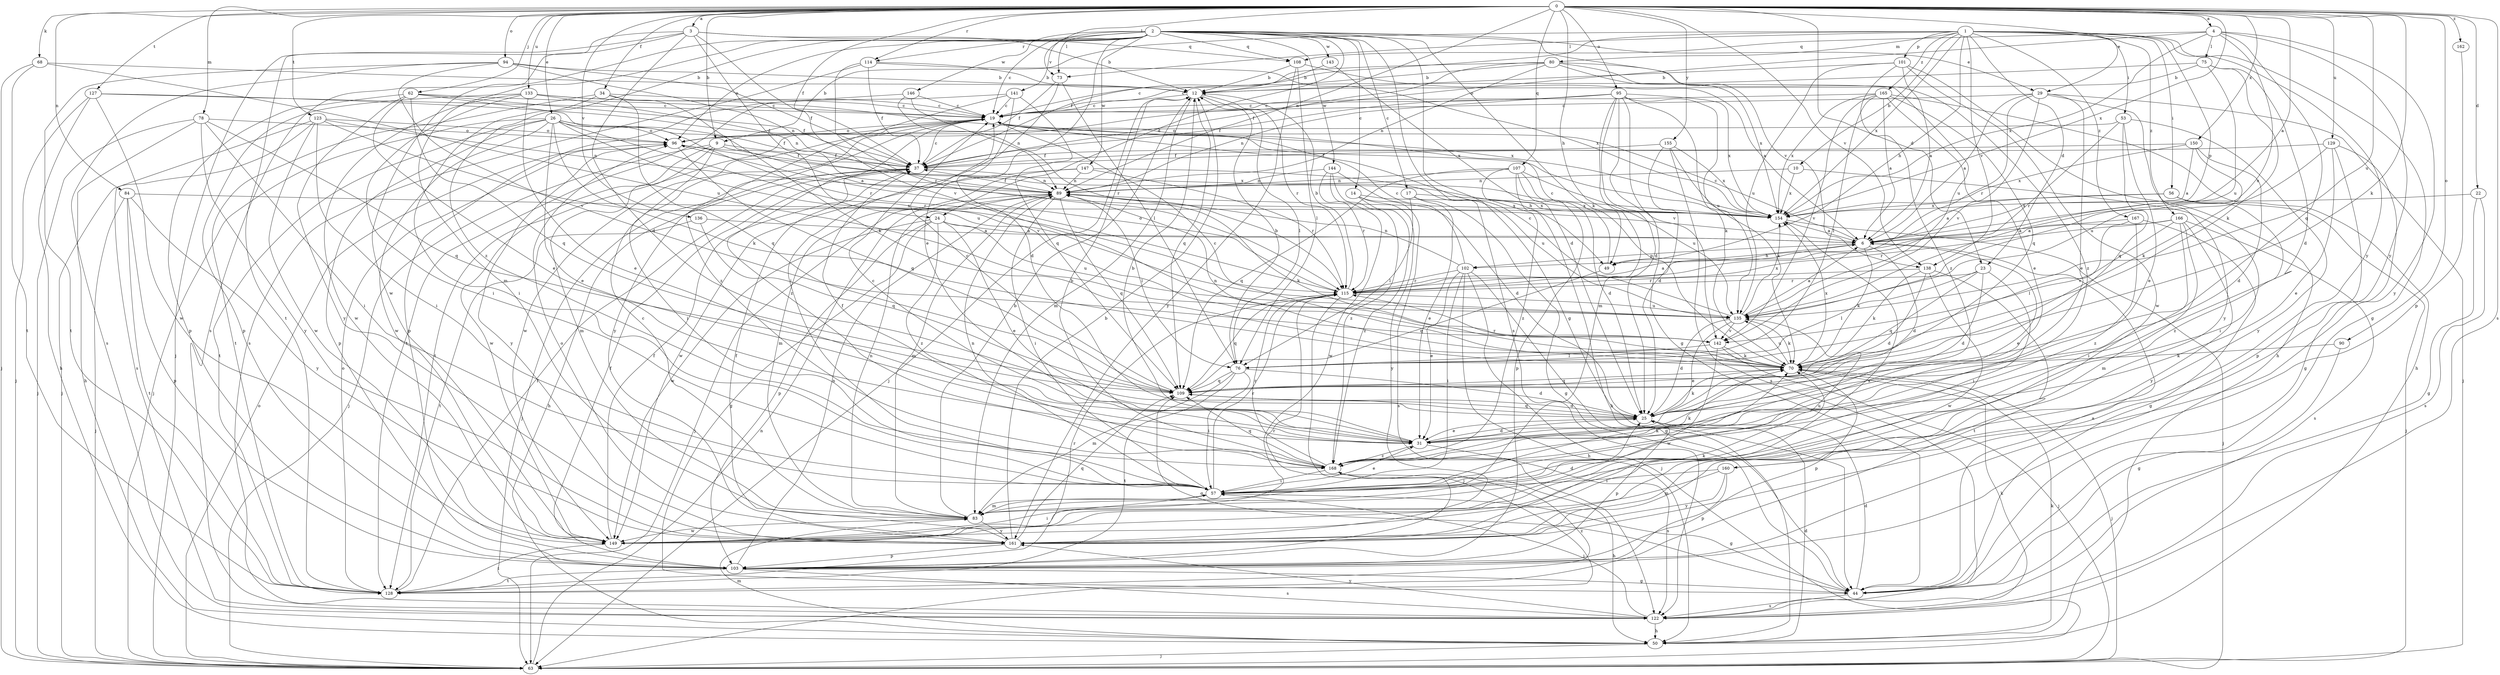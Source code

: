 strict digraph  {
0;
1;
2;
3;
4;
6;
9;
10;
12;
14;
17;
19;
22;
23;
24;
25;
26;
29;
31;
34;
37;
44;
49;
50;
53;
56;
57;
62;
63;
68;
70;
73;
75;
76;
78;
80;
83;
84;
89;
90;
94;
95;
96;
101;
102;
103;
107;
108;
109;
114;
115;
122;
123;
127;
128;
129;
133;
135;
136;
138;
141;
142;
143;
144;
146;
147;
149;
150;
154;
155;
160;
161;
162;
165;
166;
167;
168;
0 -> 3  [label=a];
0 -> 4  [label=a];
0 -> 6  [label=a];
0 -> 9  [label=b];
0 -> 22  [label=d];
0 -> 23  [label=d];
0 -> 26  [label=e];
0 -> 29  [label=e];
0 -> 34  [label=f];
0 -> 37  [label=f];
0 -> 49  [label=h];
0 -> 62  [label=j];
0 -> 68  [label=k];
0 -> 70  [label=k];
0 -> 73  [label=l];
0 -> 78  [label=m];
0 -> 84  [label=n];
0 -> 89  [label=n];
0 -> 90  [label=o];
0 -> 94  [label=o];
0 -> 95  [label=o];
0 -> 107  [label=q];
0 -> 114  [label=r];
0 -> 122  [label=s];
0 -> 123  [label=t];
0 -> 127  [label=t];
0 -> 129  [label=u];
0 -> 133  [label=u];
0 -> 135  [label=u];
0 -> 136  [label=v];
0 -> 138  [label=v];
0 -> 150  [label=x];
0 -> 154  [label=x];
0 -> 155  [label=y];
0 -> 162  [label=z];
1 -> 9  [label=b];
1 -> 10  [label=b];
1 -> 23  [label=d];
1 -> 37  [label=f];
1 -> 44  [label=g];
1 -> 49  [label=h];
1 -> 53  [label=i];
1 -> 56  [label=i];
1 -> 73  [label=l];
1 -> 80  [label=m];
1 -> 101  [label=p];
1 -> 102  [label=p];
1 -> 138  [label=v];
1 -> 154  [label=x];
1 -> 160  [label=y];
1 -> 165  [label=z];
1 -> 166  [label=z];
1 -> 167  [label=z];
2 -> 14  [label=c];
2 -> 17  [label=c];
2 -> 19  [label=c];
2 -> 24  [label=d];
2 -> 29  [label=e];
2 -> 31  [label=e];
2 -> 44  [label=g];
2 -> 70  [label=k];
2 -> 73  [label=l];
2 -> 83  [label=m];
2 -> 96  [label=o];
2 -> 108  [label=q];
2 -> 114  [label=r];
2 -> 122  [label=s];
2 -> 138  [label=v];
2 -> 141  [label=v];
2 -> 143  [label=w];
2 -> 144  [label=w];
2 -> 146  [label=w];
2 -> 147  [label=w];
2 -> 149  [label=w];
2 -> 168  [label=z];
3 -> 12  [label=b];
3 -> 24  [label=d];
3 -> 25  [label=d];
3 -> 63  [label=j];
3 -> 108  [label=q];
3 -> 122  [label=s];
3 -> 128  [label=t];
3 -> 142  [label=v];
4 -> 75  [label=l];
4 -> 96  [label=o];
4 -> 108  [label=q];
4 -> 109  [label=q];
4 -> 135  [label=u];
4 -> 154  [label=x];
4 -> 160  [label=y];
4 -> 161  [label=y];
6 -> 19  [label=c];
6 -> 25  [label=d];
6 -> 31  [label=e];
6 -> 49  [label=h];
6 -> 70  [label=k];
6 -> 102  [label=p];
9 -> 37  [label=f];
9 -> 49  [label=h];
9 -> 57  [label=i];
9 -> 63  [label=j];
9 -> 83  [label=m];
9 -> 149  [label=w];
10 -> 57  [label=i];
10 -> 89  [label=n];
10 -> 154  [label=x];
12 -> 19  [label=c];
12 -> 63  [label=j];
12 -> 76  [label=l];
12 -> 83  [label=m];
12 -> 109  [label=q];
12 -> 115  [label=r];
14 -> 122  [label=s];
14 -> 154  [label=x];
14 -> 161  [label=y];
14 -> 168  [label=z];
17 -> 31  [label=e];
17 -> 44  [label=g];
17 -> 76  [label=l];
17 -> 154  [label=x];
19 -> 96  [label=o];
19 -> 128  [label=t];
19 -> 149  [label=w];
19 -> 161  [label=y];
19 -> 168  [label=z];
22 -> 44  [label=g];
22 -> 122  [label=s];
22 -> 154  [label=x];
23 -> 25  [label=d];
23 -> 57  [label=i];
23 -> 76  [label=l];
23 -> 109  [label=q];
23 -> 115  [label=r];
24 -> 6  [label=a];
24 -> 31  [label=e];
24 -> 44  [label=g];
24 -> 103  [label=p];
24 -> 135  [label=u];
24 -> 149  [label=w];
24 -> 168  [label=z];
25 -> 31  [label=e];
25 -> 70  [label=k];
25 -> 103  [label=p];
25 -> 109  [label=q];
26 -> 6  [label=a];
26 -> 31  [label=e];
26 -> 37  [label=f];
26 -> 63  [label=j];
26 -> 70  [label=k];
26 -> 96  [label=o];
26 -> 103  [label=p];
26 -> 115  [label=r];
26 -> 128  [label=t];
26 -> 142  [label=v];
26 -> 149  [label=w];
29 -> 6  [label=a];
29 -> 19  [label=c];
29 -> 31  [label=e];
29 -> 63  [label=j];
29 -> 115  [label=r];
29 -> 142  [label=v];
29 -> 161  [label=y];
31 -> 12  [label=b];
31 -> 19  [label=c];
31 -> 25  [label=d];
31 -> 37  [label=f];
31 -> 122  [label=s];
31 -> 168  [label=z];
34 -> 19  [label=c];
34 -> 57  [label=i];
34 -> 70  [label=k];
34 -> 109  [label=q];
34 -> 128  [label=t];
37 -> 19  [label=c];
37 -> 50  [label=h];
37 -> 63  [label=j];
37 -> 89  [label=n];
44 -> 6  [label=a];
44 -> 25  [label=d];
44 -> 109  [label=q];
44 -> 122  [label=s];
49 -> 19  [label=c];
49 -> 109  [label=q];
50 -> 25  [label=d];
50 -> 63  [label=j];
50 -> 70  [label=k];
50 -> 83  [label=m];
53 -> 31  [label=e];
53 -> 96  [label=o];
53 -> 109  [label=q];
53 -> 115  [label=r];
53 -> 161  [label=y];
56 -> 6  [label=a];
56 -> 63  [label=j];
56 -> 154  [label=x];
56 -> 168  [label=z];
57 -> 31  [label=e];
57 -> 44  [label=g];
57 -> 70  [label=k];
57 -> 83  [label=m];
57 -> 89  [label=n];
57 -> 115  [label=r];
57 -> 135  [label=u];
62 -> 19  [label=c];
62 -> 31  [label=e];
62 -> 37  [label=f];
62 -> 103  [label=p];
62 -> 109  [label=q];
62 -> 115  [label=r];
62 -> 161  [label=y];
63 -> 89  [label=n];
63 -> 96  [label=o];
68 -> 12  [label=b];
68 -> 63  [label=j];
68 -> 128  [label=t];
68 -> 135  [label=u];
70 -> 19  [label=c];
70 -> 63  [label=j];
70 -> 89  [label=n];
70 -> 103  [label=p];
70 -> 109  [label=q];
70 -> 115  [label=r];
70 -> 135  [label=u];
70 -> 154  [label=x];
73 -> 37  [label=f];
73 -> 57  [label=i];
73 -> 76  [label=l];
75 -> 12  [label=b];
75 -> 19  [label=c];
75 -> 25  [label=d];
75 -> 70  [label=k];
75 -> 135  [label=u];
76 -> 12  [label=b];
76 -> 25  [label=d];
76 -> 57  [label=i];
76 -> 83  [label=m];
76 -> 109  [label=q];
76 -> 128  [label=t];
78 -> 50  [label=h];
78 -> 57  [label=i];
78 -> 63  [label=j];
78 -> 96  [label=o];
78 -> 109  [label=q];
78 -> 161  [label=y];
80 -> 12  [label=b];
80 -> 19  [label=c];
80 -> 37  [label=f];
80 -> 89  [label=n];
80 -> 135  [label=u];
80 -> 154  [label=x];
80 -> 168  [label=z];
83 -> 12  [label=b];
83 -> 19  [label=c];
83 -> 25  [label=d];
83 -> 89  [label=n];
83 -> 149  [label=w];
83 -> 161  [label=y];
84 -> 63  [label=j];
84 -> 103  [label=p];
84 -> 128  [label=t];
84 -> 154  [label=x];
84 -> 161  [label=y];
89 -> 37  [label=f];
89 -> 57  [label=i];
89 -> 63  [label=j];
89 -> 70  [label=k];
89 -> 76  [label=l];
89 -> 83  [label=m];
89 -> 109  [label=q];
89 -> 154  [label=x];
90 -> 44  [label=g];
90 -> 70  [label=k];
94 -> 12  [label=b];
94 -> 37  [label=f];
94 -> 89  [label=n];
94 -> 122  [label=s];
94 -> 128  [label=t];
94 -> 142  [label=v];
95 -> 19  [label=c];
95 -> 25  [label=d];
95 -> 37  [label=f];
95 -> 44  [label=g];
95 -> 70  [label=k];
95 -> 83  [label=m];
95 -> 89  [label=n];
95 -> 135  [label=u];
95 -> 142  [label=v];
95 -> 154  [label=x];
96 -> 37  [label=f];
96 -> 109  [label=q];
96 -> 154  [label=x];
96 -> 161  [label=y];
101 -> 6  [label=a];
101 -> 12  [label=b];
101 -> 50  [label=h];
101 -> 135  [label=u];
101 -> 149  [label=w];
101 -> 168  [label=z];
102 -> 19  [label=c];
102 -> 31  [label=e];
102 -> 44  [label=g];
102 -> 50  [label=h];
102 -> 57  [label=i];
102 -> 63  [label=j];
102 -> 89  [label=n];
102 -> 115  [label=r];
103 -> 37  [label=f];
103 -> 44  [label=g];
103 -> 89  [label=n];
103 -> 115  [label=r];
103 -> 122  [label=s];
103 -> 128  [label=t];
107 -> 25  [label=d];
107 -> 50  [label=h];
107 -> 89  [label=n];
107 -> 103  [label=p];
107 -> 109  [label=q];
107 -> 135  [label=u];
107 -> 168  [label=z];
108 -> 6  [label=a];
108 -> 12  [label=b];
108 -> 76  [label=l];
108 -> 161  [label=y];
109 -> 19  [label=c];
109 -> 25  [label=d];
114 -> 12  [label=b];
114 -> 37  [label=f];
114 -> 115  [label=r];
114 -> 122  [label=s];
114 -> 154  [label=x];
115 -> 6  [label=a];
115 -> 12  [label=b];
115 -> 63  [label=j];
115 -> 96  [label=o];
115 -> 109  [label=q];
115 -> 135  [label=u];
122 -> 50  [label=h];
122 -> 57  [label=i];
122 -> 70  [label=k];
122 -> 161  [label=y];
123 -> 57  [label=i];
123 -> 63  [label=j];
123 -> 89  [label=n];
123 -> 96  [label=o];
123 -> 122  [label=s];
123 -> 135  [label=u];
123 -> 149  [label=w];
127 -> 19  [label=c];
127 -> 50  [label=h];
127 -> 63  [label=j];
127 -> 149  [label=w];
127 -> 154  [label=x];
128 -> 37  [label=f];
128 -> 96  [label=o];
128 -> 115  [label=r];
128 -> 168  [label=z];
129 -> 31  [label=e];
129 -> 37  [label=f];
129 -> 44  [label=g];
129 -> 103  [label=p];
129 -> 135  [label=u];
133 -> 19  [label=c];
133 -> 31  [label=e];
133 -> 57  [label=i];
133 -> 89  [label=n];
133 -> 103  [label=p];
133 -> 149  [label=w];
133 -> 154  [label=x];
135 -> 6  [label=a];
135 -> 19  [label=c];
135 -> 25  [label=d];
135 -> 31  [label=e];
135 -> 70  [label=k];
135 -> 142  [label=v];
135 -> 154  [label=x];
136 -> 6  [label=a];
136 -> 109  [label=q];
136 -> 128  [label=t];
138 -> 25  [label=d];
138 -> 70  [label=k];
138 -> 115  [label=r];
138 -> 128  [label=t];
138 -> 149  [label=w];
141 -> 19  [label=c];
141 -> 25  [label=d];
141 -> 109  [label=q];
141 -> 128  [label=t];
141 -> 168  [label=z];
142 -> 63  [label=j];
142 -> 70  [label=k];
142 -> 76  [label=l];
142 -> 149  [label=w];
143 -> 12  [label=b];
143 -> 25  [label=d];
144 -> 25  [label=d];
144 -> 89  [label=n];
144 -> 115  [label=r];
144 -> 149  [label=w];
144 -> 168  [label=z];
146 -> 19  [label=c];
146 -> 89  [label=n];
146 -> 103  [label=p];
146 -> 115  [label=r];
147 -> 83  [label=m];
147 -> 89  [label=n];
147 -> 115  [label=r];
147 -> 135  [label=u];
147 -> 149  [label=w];
149 -> 37  [label=f];
149 -> 57  [label=i];
149 -> 128  [label=t];
149 -> 154  [label=x];
150 -> 6  [label=a];
150 -> 25  [label=d];
150 -> 37  [label=f];
150 -> 70  [label=k];
150 -> 154  [label=x];
154 -> 6  [label=a];
154 -> 63  [label=j];
155 -> 25  [label=d];
155 -> 37  [label=f];
155 -> 70  [label=k];
155 -> 122  [label=s];
155 -> 154  [label=x];
160 -> 57  [label=i];
160 -> 83  [label=m];
160 -> 103  [label=p];
160 -> 161  [label=y];
161 -> 12  [label=b];
161 -> 37  [label=f];
161 -> 70  [label=k];
161 -> 96  [label=o];
161 -> 103  [label=p];
161 -> 109  [label=q];
162 -> 103  [label=p];
165 -> 6  [label=a];
165 -> 19  [label=c];
165 -> 31  [label=e];
165 -> 50  [label=h];
165 -> 76  [label=l];
165 -> 109  [label=q];
165 -> 142  [label=v];
165 -> 154  [label=x];
166 -> 6  [label=a];
166 -> 57  [label=i];
166 -> 83  [label=m];
166 -> 115  [label=r];
166 -> 122  [label=s];
166 -> 142  [label=v];
166 -> 161  [label=y];
167 -> 6  [label=a];
167 -> 44  [label=g];
167 -> 76  [label=l];
167 -> 168  [label=z];
168 -> 12  [label=b];
168 -> 50  [label=h];
168 -> 57  [label=i];
168 -> 70  [label=k];
168 -> 109  [label=q];
168 -> 115  [label=r];
}
